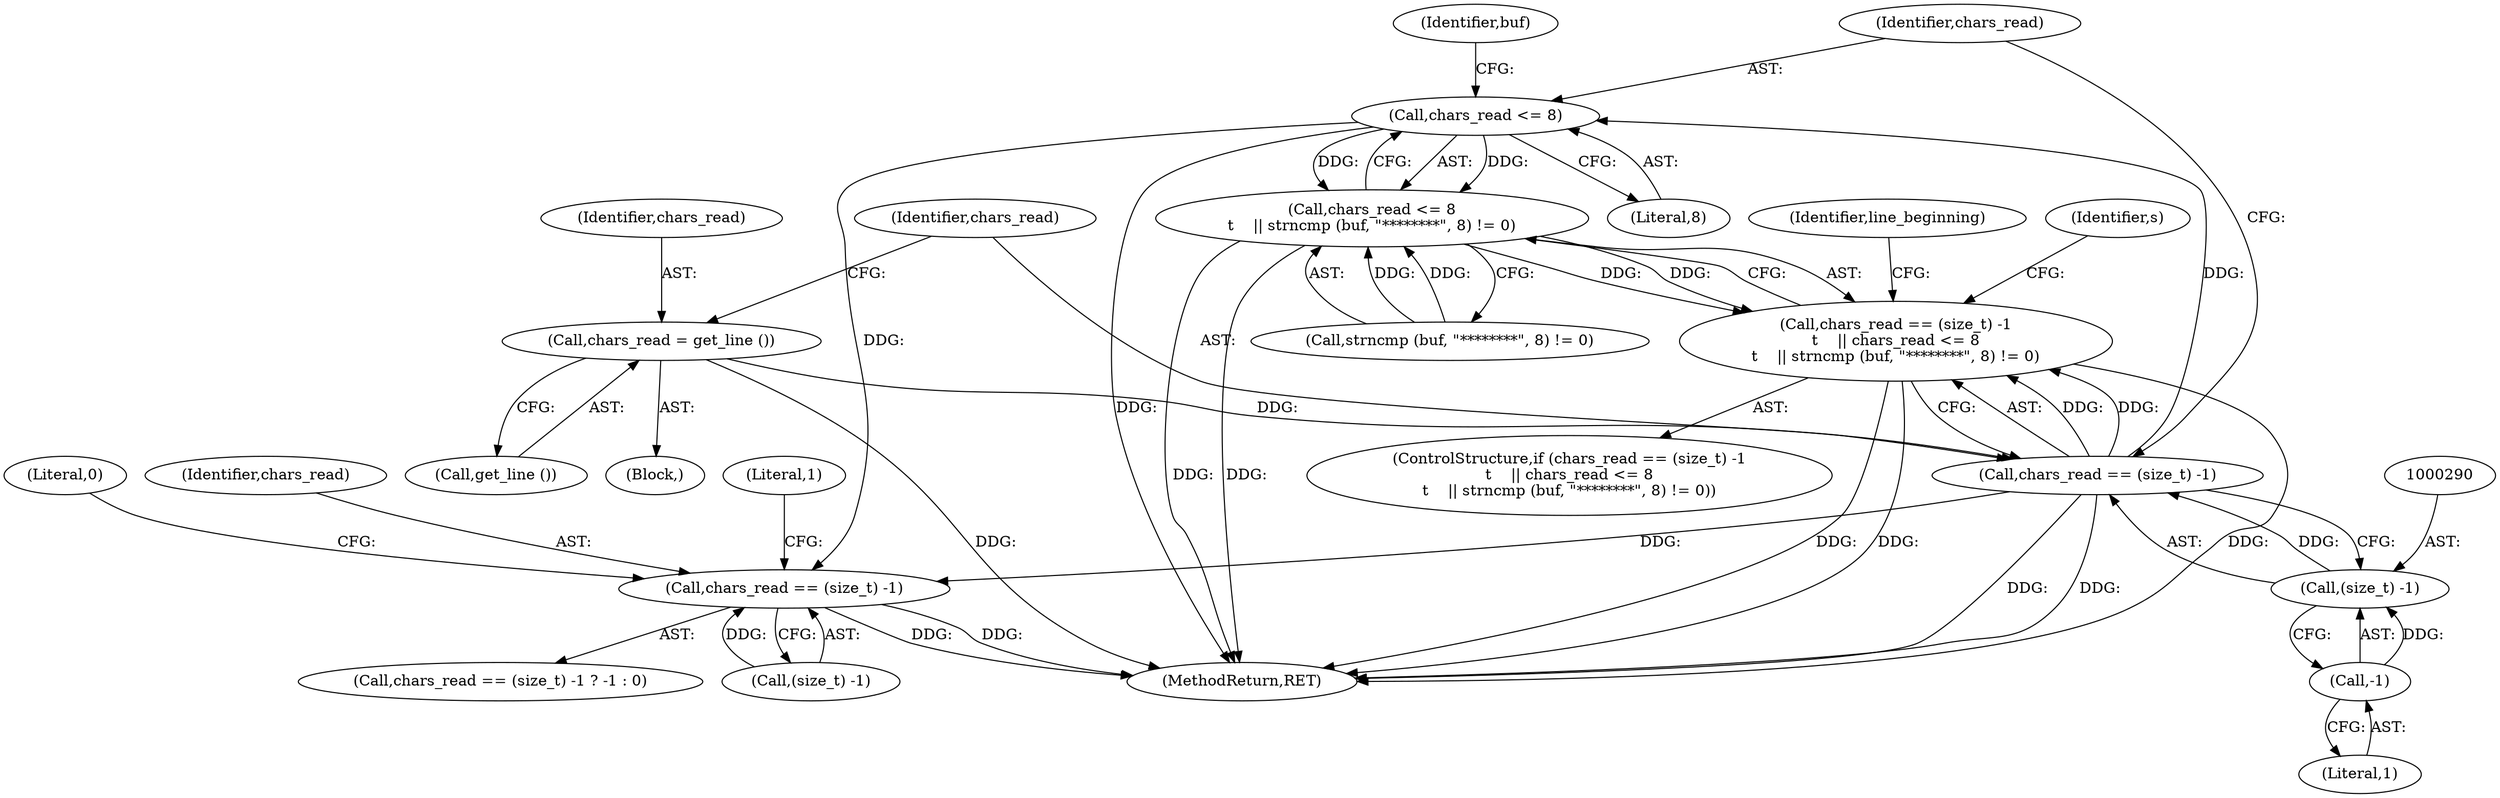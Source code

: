 digraph "0_savannah_0c08d7a902c6fdd49b704623a12d8d672ef18944@API" {
"1000294" [label="(Call,chars_read <= 8)"];
"1000287" [label="(Call,chars_read == (size_t) -1)"];
"1000282" [label="(Call,chars_read = get_line ())"];
"1000289" [label="(Call,(size_t) -1)"];
"1000291" [label="(Call,-1)"];
"1000293" [label="(Call,chars_read <= 8\n\t    || strncmp (buf, \"********\", 8) != 0)"];
"1000286" [label="(Call,chars_read == (size_t) -1\n\t    || chars_read <= 8\n\t    || strncmp (buf, \"********\", 8) != 0)"];
"1000309" [label="(Call,chars_read == (size_t) -1)"];
"1000311" [label="(Call,(size_t) -1)"];
"1000285" [label="(ControlStructure,if (chars_read == (size_t) -1\n\t    || chars_read <= 8\n\t    || strncmp (buf, \"********\", 8) != 0))"];
"1002772" [label="(MethodReturn,RET)"];
"1000299" [label="(Identifier,buf)"];
"1000317" [label="(Literal,0)"];
"1000282" [label="(Call,chars_read = get_line ())"];
"1000288" [label="(Identifier,chars_read)"];
"1000294" [label="(Call,chars_read <= 8)"];
"1000284" [label="(Call,get_line ())"];
"1000208" [label="(Block,)"];
"1000310" [label="(Identifier,chars_read)"];
"1000287" [label="(Call,chars_read == (size_t) -1)"];
"1000286" [label="(Call,chars_read == (size_t) -1\n\t    || chars_read <= 8\n\t    || strncmp (buf, \"********\", 8) != 0)"];
"1000309" [label="(Call,chars_read == (size_t) -1)"];
"1000296" [label="(Literal,8)"];
"1000295" [label="(Identifier,chars_read)"];
"1000289" [label="(Call,(size_t) -1)"];
"1000316" [label="(Literal,1)"];
"1000292" [label="(Literal,1)"];
"1000291" [label="(Call,-1)"];
"1000297" [label="(Call,strncmp (buf, \"********\", 8) != 0)"];
"1000283" [label="(Identifier,chars_read)"];
"1000305" [label="(Identifier,line_beginning)"];
"1000293" [label="(Call,chars_read <= 8\n\t    || strncmp (buf, \"********\", 8) != 0)"];
"1000308" [label="(Call,chars_read == (size_t) -1 ? -1 : 0)"];
"1000319" [label="(Identifier,s)"];
"1000294" -> "1000293"  [label="AST: "];
"1000294" -> "1000296"  [label="CFG: "];
"1000295" -> "1000294"  [label="AST: "];
"1000296" -> "1000294"  [label="AST: "];
"1000299" -> "1000294"  [label="CFG: "];
"1000293" -> "1000294"  [label="CFG: "];
"1000294" -> "1002772"  [label="DDG: "];
"1000294" -> "1000293"  [label="DDG: "];
"1000294" -> "1000293"  [label="DDG: "];
"1000287" -> "1000294"  [label="DDG: "];
"1000294" -> "1000309"  [label="DDG: "];
"1000287" -> "1000286"  [label="AST: "];
"1000287" -> "1000289"  [label="CFG: "];
"1000288" -> "1000287"  [label="AST: "];
"1000289" -> "1000287"  [label="AST: "];
"1000295" -> "1000287"  [label="CFG: "];
"1000286" -> "1000287"  [label="CFG: "];
"1000287" -> "1002772"  [label="DDG: "];
"1000287" -> "1002772"  [label="DDG: "];
"1000287" -> "1000286"  [label="DDG: "];
"1000287" -> "1000286"  [label="DDG: "];
"1000282" -> "1000287"  [label="DDG: "];
"1000289" -> "1000287"  [label="DDG: "];
"1000287" -> "1000309"  [label="DDG: "];
"1000282" -> "1000208"  [label="AST: "];
"1000282" -> "1000284"  [label="CFG: "];
"1000283" -> "1000282"  [label="AST: "];
"1000284" -> "1000282"  [label="AST: "];
"1000288" -> "1000282"  [label="CFG: "];
"1000282" -> "1002772"  [label="DDG: "];
"1000289" -> "1000291"  [label="CFG: "];
"1000290" -> "1000289"  [label="AST: "];
"1000291" -> "1000289"  [label="AST: "];
"1000291" -> "1000289"  [label="DDG: "];
"1000291" -> "1000292"  [label="CFG: "];
"1000292" -> "1000291"  [label="AST: "];
"1000293" -> "1000286"  [label="AST: "];
"1000293" -> "1000297"  [label="CFG: "];
"1000297" -> "1000293"  [label="AST: "];
"1000286" -> "1000293"  [label="CFG: "];
"1000293" -> "1002772"  [label="DDG: "];
"1000293" -> "1002772"  [label="DDG: "];
"1000293" -> "1000286"  [label="DDG: "];
"1000293" -> "1000286"  [label="DDG: "];
"1000297" -> "1000293"  [label="DDG: "];
"1000297" -> "1000293"  [label="DDG: "];
"1000286" -> "1000285"  [label="AST: "];
"1000305" -> "1000286"  [label="CFG: "];
"1000319" -> "1000286"  [label="CFG: "];
"1000286" -> "1002772"  [label="DDG: "];
"1000286" -> "1002772"  [label="DDG: "];
"1000286" -> "1002772"  [label="DDG: "];
"1000309" -> "1000308"  [label="AST: "];
"1000309" -> "1000311"  [label="CFG: "];
"1000310" -> "1000309"  [label="AST: "];
"1000311" -> "1000309"  [label="AST: "];
"1000316" -> "1000309"  [label="CFG: "];
"1000317" -> "1000309"  [label="CFG: "];
"1000309" -> "1002772"  [label="DDG: "];
"1000309" -> "1002772"  [label="DDG: "];
"1000311" -> "1000309"  [label="DDG: "];
}
